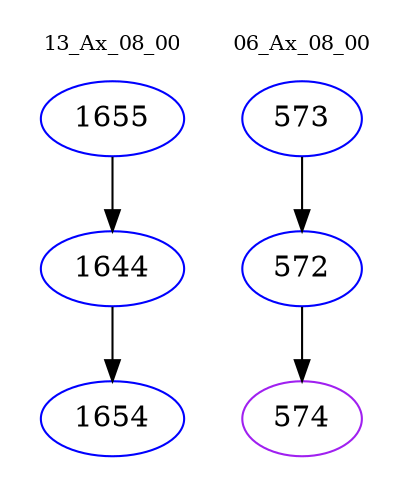 digraph{
subgraph cluster_0 {
color = white
label = "13_Ax_08_00";
fontsize=10;
T0_1655 [label="1655", color="blue"]
T0_1655 -> T0_1644 [color="black"]
T0_1644 [label="1644", color="blue"]
T0_1644 -> T0_1654 [color="black"]
T0_1654 [label="1654", color="blue"]
}
subgraph cluster_1 {
color = white
label = "06_Ax_08_00";
fontsize=10;
T1_573 [label="573", color="blue"]
T1_573 -> T1_572 [color="black"]
T1_572 [label="572", color="blue"]
T1_572 -> T1_574 [color="black"]
T1_574 [label="574", color="purple"]
}
}
